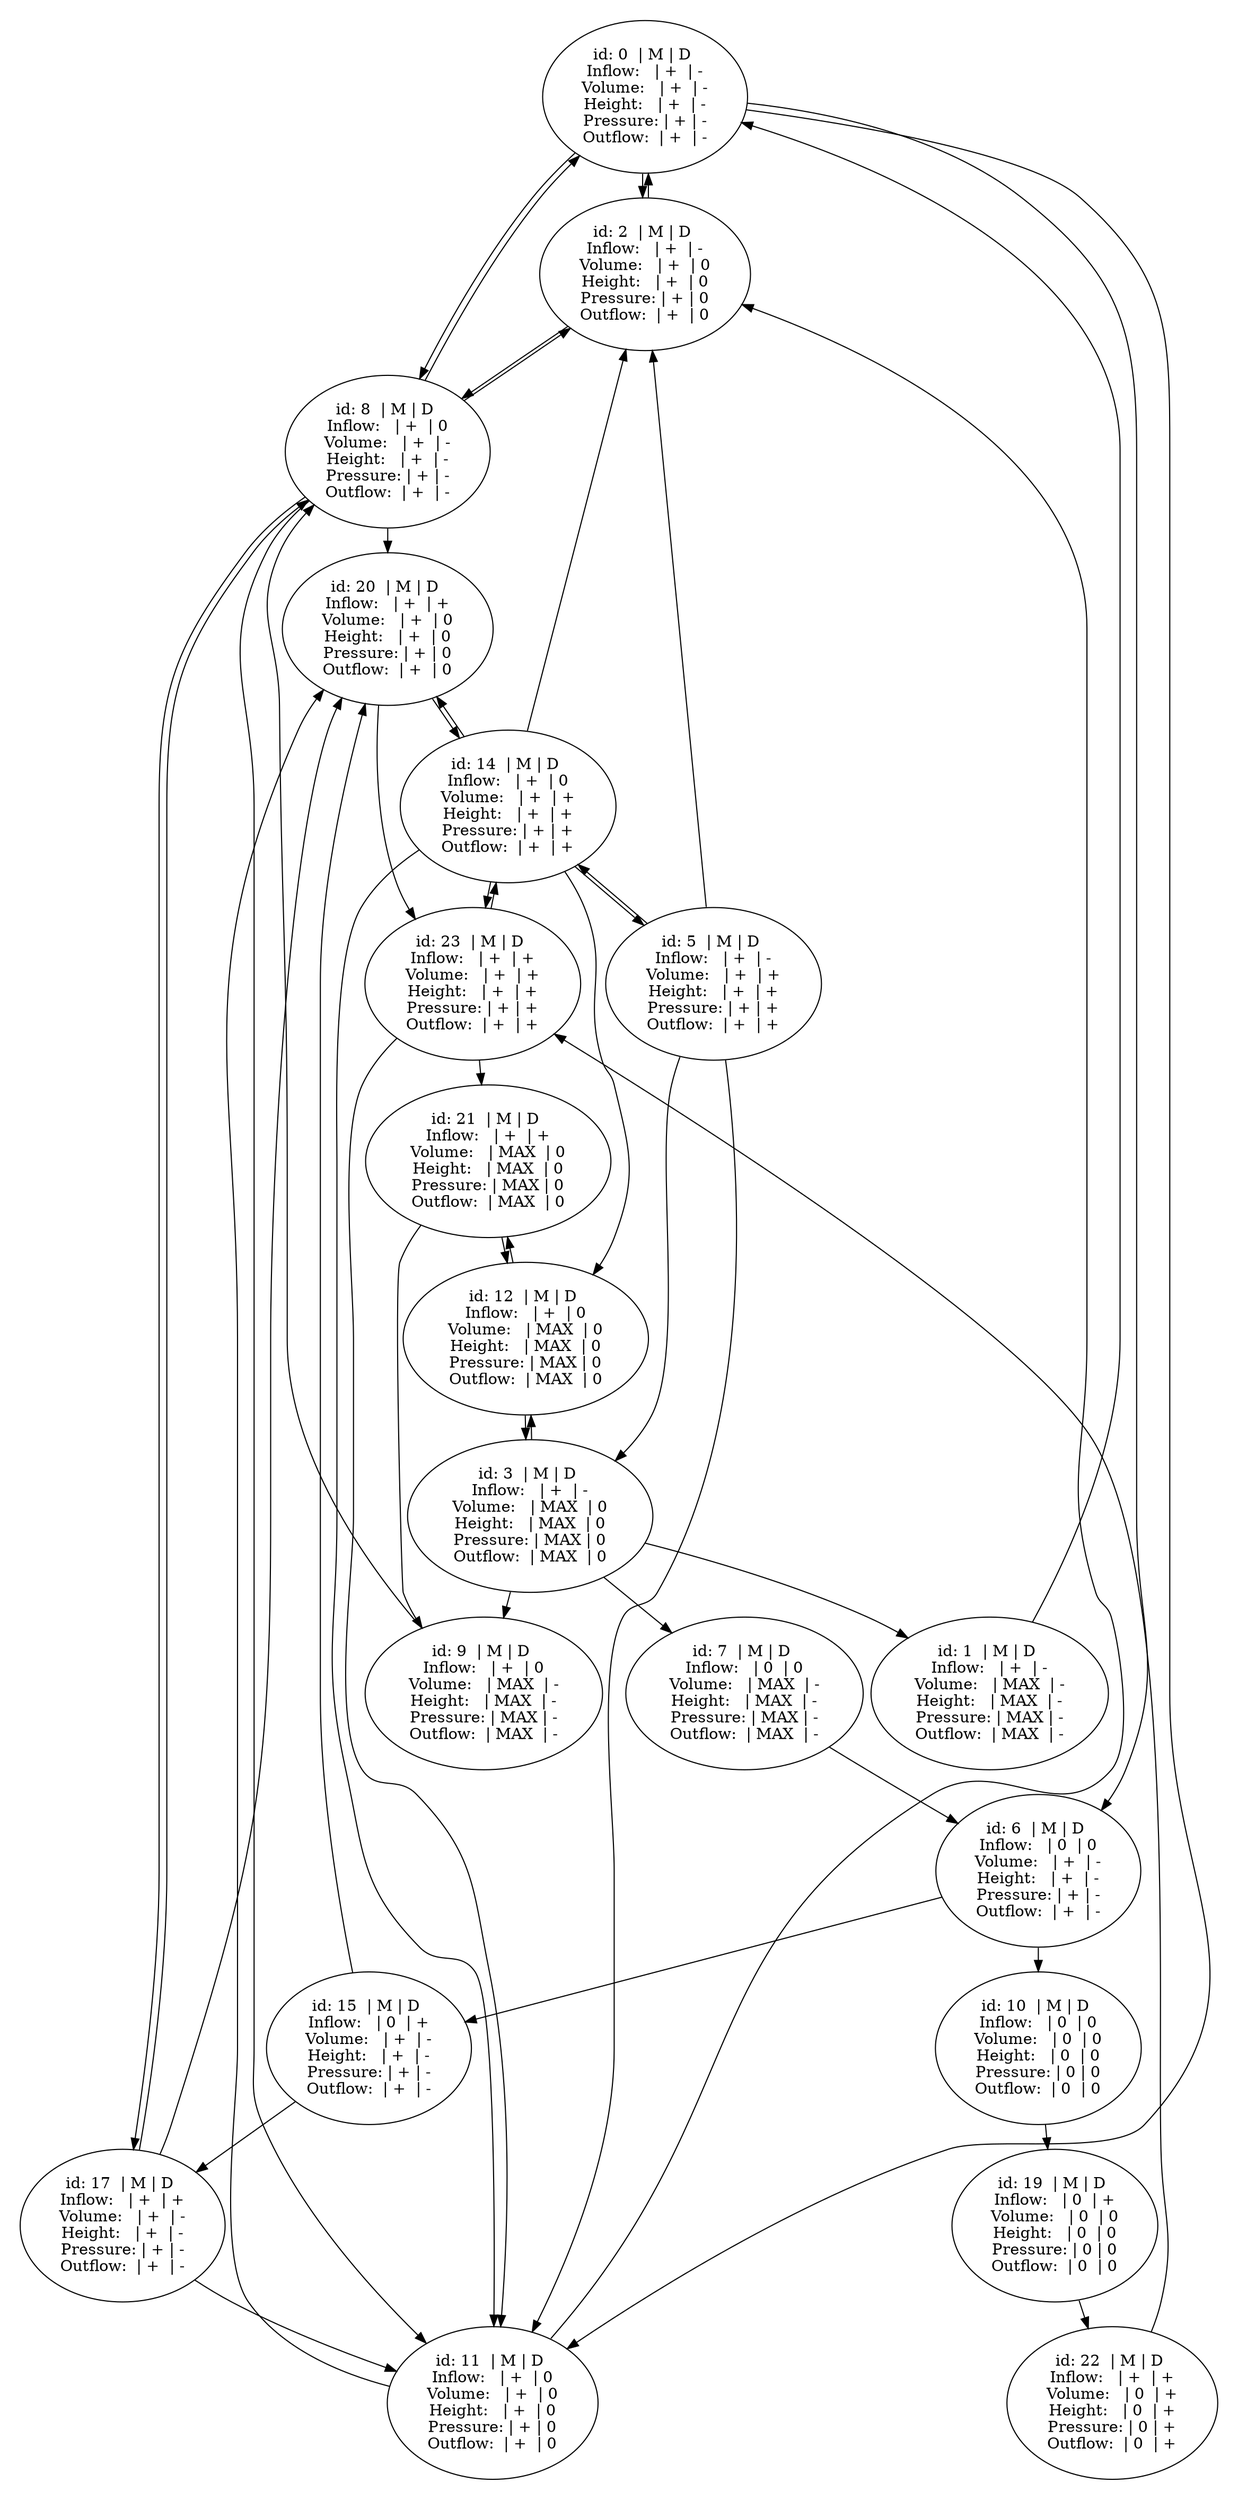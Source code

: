 digraph {
	graph [center=true margin=0.2 nodesep=0.1 rankdir=UD ranksep=0.3]
		0 [label="id: 0  | M | D 
Inflow:   | +  | -
Volume:   | +  | -
Height:   | +  | -
Pressure: | + | -
Outflow:  | +  | -
"]
		1 [label="id: 1  | M | D 
Inflow:   | +  | -
Volume:   | MAX  | -
Height:   | MAX  | -
Pressure: | MAX | -
Outflow:  | MAX  | -
"]
		2 [label="id: 2  | M | D 
Inflow:   | +  | -
Volume:   | +  | 0
Height:   | +  | 0
Pressure: | + | 0
Outflow:  | +  | 0
"]
		3 [label="id: 3  | M | D 
Inflow:   | +  | -
Volume:   | MAX  | 0
Height:   | MAX  | 0
Pressure: | MAX | 0
Outflow:  | MAX  | 0
"]
		5 [label="id: 5  | M | D 
Inflow:   | +  | -
Volume:   | +  | +
Height:   | +  | +
Pressure: | + | +
Outflow:  | +  | +
"]
		6 [label="id: 6  | M | D 
Inflow:   | 0  | 0
Volume:   | +  | -
Height:   | +  | -
Pressure: | + | -
Outflow:  | +  | -
"]
		7 [label="id: 7  | M | D 
Inflow:   | 0  | 0
Volume:   | MAX  | -
Height:   | MAX  | -
Pressure: | MAX | -
Outflow:  | MAX  | -
"]
		8 [label="id: 8  | M | D 
Inflow:   | +  | 0
Volume:   | +  | -
Height:   | +  | -
Pressure: | + | -
Outflow:  | +  | -
"]
		9 [label="id: 9  | M | D 
Inflow:   | +  | 0
Volume:   | MAX  | -
Height:   | MAX  | -
Pressure: | MAX | -
Outflow:  | MAX  | -
"]
		10 [label="id: 10  | M | D 
Inflow:   | 0  | 0
Volume:   | 0  | 0
Height:   | 0  | 0
Pressure: | 0 | 0
Outflow:  | 0  | 0
"]
		11 [label="id: 11  | M | D 
Inflow:   | +  | 0
Volume:   | +  | 0
Height:   | +  | 0
Pressure: | + | 0
Outflow:  | +  | 0
"]
		12 [label="id: 12  | M | D 
Inflow:   | +  | 0
Volume:   | MAX  | 0
Height:   | MAX  | 0
Pressure: | MAX | 0
Outflow:  | MAX  | 0
"]
		14 [label="id: 14  | M | D 
Inflow:   | +  | 0
Volume:   | +  | +
Height:   | +  | +
Pressure: | + | +
Outflow:  | +  | +
"]
		15 [label="id: 15  | M | D 
Inflow:   | 0  | +
Volume:   | +  | -
Height:   | +  | -
Pressure: | + | -
Outflow:  | +  | -
"]
		17 [label="id: 17  | M | D 
Inflow:   | +  | +
Volume:   | +  | -
Height:   | +  | -
Pressure: | + | -
Outflow:  | +  | -
"]
		19 [label="id: 19  | M | D 
Inflow:   | 0  | +
Volume:   | 0  | 0
Height:   | 0  | 0
Pressure: | 0 | 0
Outflow:  | 0  | 0
"]
		20 [label="id: 20  | M | D 
Inflow:   | +  | +
Volume:   | +  | 0
Height:   | +  | 0
Pressure: | + | 0
Outflow:  | +  | 0
"]
		21 [label="id: 21  | M | D 
Inflow:   | +  | +
Volume:   | MAX  | 0
Height:   | MAX  | 0
Pressure: | MAX | 0
Outflow:  | MAX  | 0
"]
		22 [label="id: 22  | M | D 
Inflow:   | +  | +
Volume:   | 0  | +
Height:   | 0  | +
Pressure: | 0 | +
Outflow:  | 0  | +
"]
		23 [label="id: 23  | M | D 
Inflow:   | +  | +
Volume:   | +  | +
Height:   | +  | +
Pressure: | + | +
Outflow:  | +  | +
"]
			1 -> 0
			0 -> 2
			2 -> 0
			0 -> 6
			0 -> 8
			8 -> 0
			0 -> 11
			3 -> 1
			5 -> 2
			2 -> 8
			8 -> 2
			11 -> 2
			14 -> 2
			5 -> 3
			3 -> 7
			3 -> 9
			3 -> 12
			12 -> 3
			5 -> 11
			5 -> 14
			14 -> 5
			7 -> 6
			6 -> 10
			6 -> 15
			9 -> 8
			8 -> 11
			8 -> 17
			17 -> 8
			8 -> 20
			21 -> 9
			10 -> 19
			14 -> 11
			17 -> 11
			11 -> 20
			23 -> 11
			14 -> 12
			12 -> 21
			21 -> 12
			14 -> 20
			20 -> 14
			14 -> 23
			23 -> 14
			15 -> 17
			15 -> 20
			17 -> 20
			19 -> 22
			20 -> 23
			23 -> 21
			22 -> 23
}